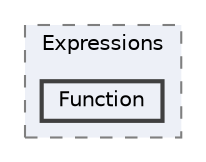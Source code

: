 digraph "src/BadScript2/Parser/Expressions/Function"
{
 // LATEX_PDF_SIZE
  bgcolor="transparent";
  edge [fontname=Helvetica,fontsize=10,labelfontname=Helvetica,labelfontsize=10];
  node [fontname=Helvetica,fontsize=10,shape=box,height=0.2,width=0.4];
  compound=true
  subgraph clusterdir_04d5912ed1f39ca84a48cfcfcfa62da9 {
    graph [ bgcolor="#edf0f7", pencolor="grey50", label="Expressions", fontname=Helvetica,fontsize=10 style="filled,dashed", URL="dir_04d5912ed1f39ca84a48cfcfcfa62da9.html",tooltip=""]
  dir_7cfefa98a991f5fe19a77986b4fdc0ed [label="Function", fillcolor="#edf0f7", color="grey25", style="filled,bold", URL="dir_7cfefa98a991f5fe19a77986b4fdc0ed.html",tooltip=""];
  }
}
